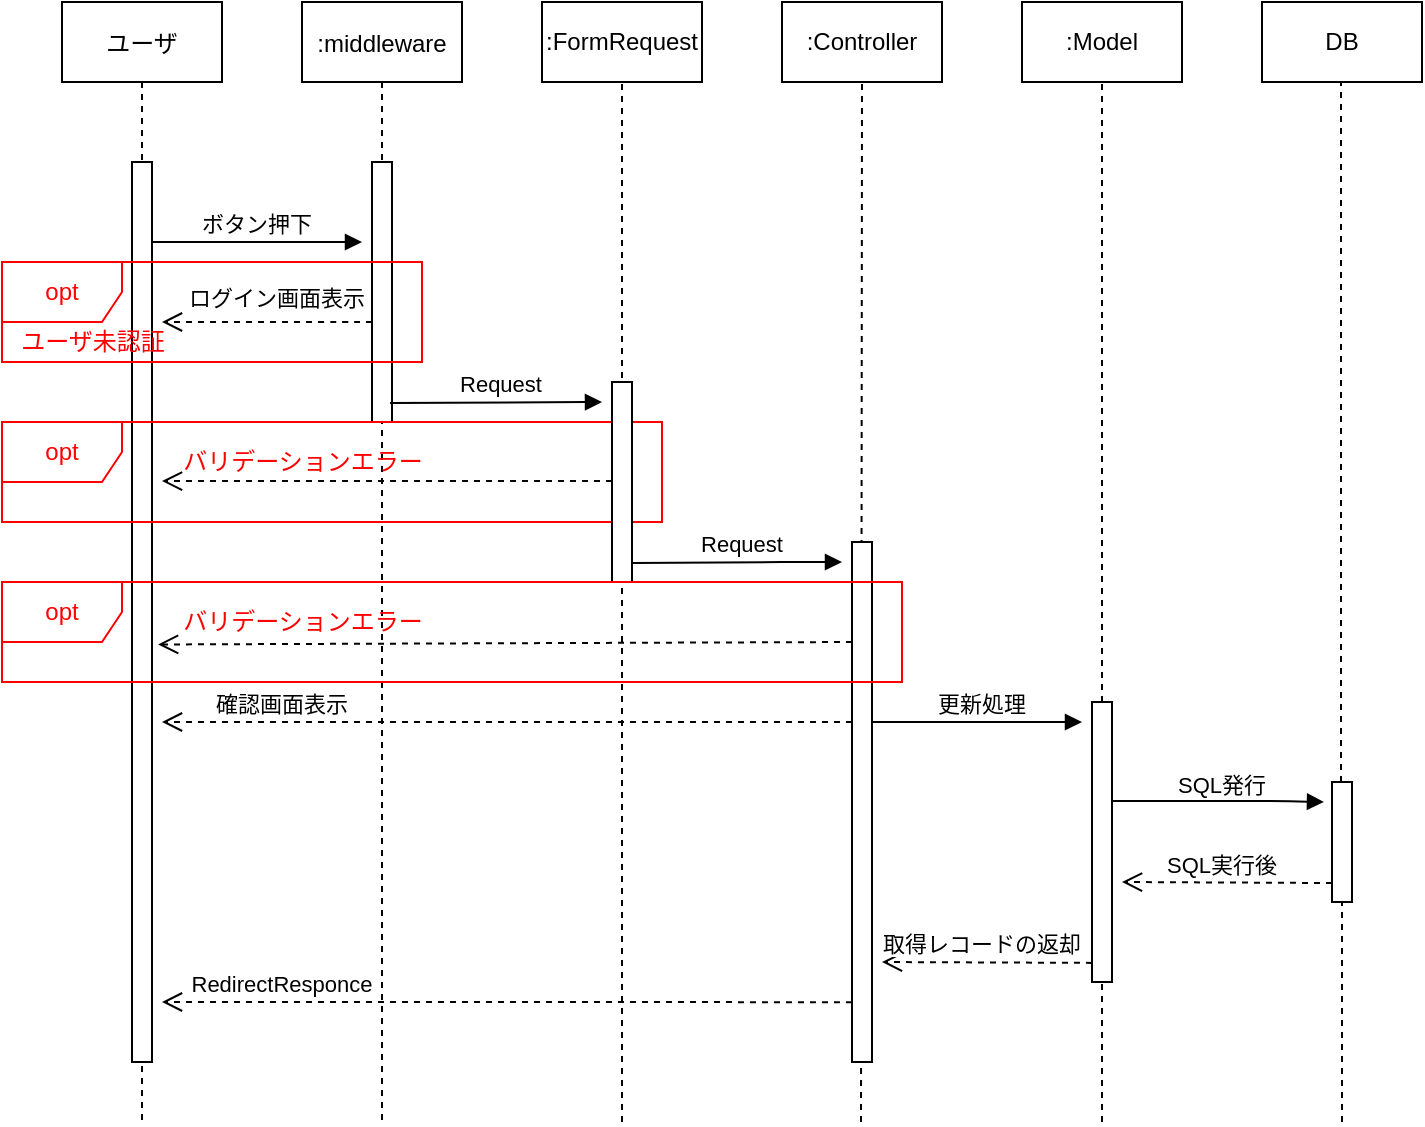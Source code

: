 <mxfile version="17.4.6" type="github">
  <diagram id="kgpKYQtTHZ0yAKxKKP6v" name="Page-1">
    <mxGraphModel dx="1130" dy="687" grid="1" gridSize="10" guides="1" tooltips="1" connect="1" arrows="1" fold="1" page="1" pageScale="1" pageWidth="850" pageHeight="1100" math="0" shadow="0">
      <root>
        <mxCell id="0" />
        <mxCell id="1" parent="0" />
        <mxCell id="3nuBFxr9cyL0pnOWT2aG-1" value="ユーザ" style="shape=umlLifeline;perimeter=lifelinePerimeter;container=1;collapsible=0;recursiveResize=0;rounded=0;shadow=0;strokeWidth=1;" parent="1" vertex="1">
          <mxGeometry x="40" y="80" width="80" height="560" as="geometry" />
        </mxCell>
        <mxCell id="3nuBFxr9cyL0pnOWT2aG-2" value="" style="points=[];perimeter=orthogonalPerimeter;rounded=0;shadow=0;strokeWidth=1;" parent="3nuBFxr9cyL0pnOWT2aG-1" vertex="1">
          <mxGeometry x="35" y="80" width="10" height="450" as="geometry" />
        </mxCell>
        <mxCell id="3nuBFxr9cyL0pnOWT2aG-5" value=":middleware" style="shape=umlLifeline;perimeter=lifelinePerimeter;container=1;collapsible=0;recursiveResize=0;rounded=0;shadow=0;strokeWidth=1;" parent="1" vertex="1">
          <mxGeometry x="160" y="80" width="80" height="560" as="geometry" />
        </mxCell>
        <mxCell id="3nuBFxr9cyL0pnOWT2aG-6" value="" style="points=[];perimeter=orthogonalPerimeter;rounded=0;shadow=0;strokeWidth=1;" parent="3nuBFxr9cyL0pnOWT2aG-5" vertex="1">
          <mxGeometry x="35" y="80" width="10" height="130" as="geometry" />
        </mxCell>
        <mxCell id="lYFfkbvWak5rd_vfTRGr-43" value="&lt;font color=&quot;#ff0000&quot;&gt;opt&lt;/font&gt;" style="shape=umlFrame;whiteSpace=wrap;html=1;fillColor=#FFFFFF;strokeColor=#FF0000;" vertex="1" parent="3nuBFxr9cyL0pnOWT2aG-5">
          <mxGeometry x="-150" y="210" width="330" height="50" as="geometry" />
        </mxCell>
        <mxCell id="lYFfkbvWak5rd_vfTRGr-42" value="&lt;font color=&quot;#ff0000&quot;&gt;opt&lt;/font&gt;" style="shape=umlFrame;whiteSpace=wrap;html=1;strokeColor=#FF0000;shadow=0;" vertex="1" parent="3nuBFxr9cyL0pnOWT2aG-5">
          <mxGeometry x="-150" y="130" width="210" height="50" as="geometry" />
        </mxCell>
        <mxCell id="lYFfkbvWak5rd_vfTRGr-46" value="バリデーションエラー" style="text;html=1;resizable=0;autosize=1;align=center;verticalAlign=middle;points=[];fillColor=none;strokeColor=none;rounded=0;shadow=0;fontFamily=Helvetica;fontSize=12;fontColor=#FF0000;" vertex="1" parent="3nuBFxr9cyL0pnOWT2aG-5">
          <mxGeometry x="-70" y="220" width="140" height="20" as="geometry" />
        </mxCell>
        <mxCell id="3nuBFxr9cyL0pnOWT2aG-7" value="ログイン画面表示&#xa;" style="verticalAlign=bottom;endArrow=open;dashed=1;endSize=8;shadow=0;strokeWidth=1;" parent="1" source="3nuBFxr9cyL0pnOWT2aG-6" edge="1">
          <mxGeometry x="-0.091" y="10" relative="1" as="geometry">
            <mxPoint x="90" y="240" as="targetPoint" />
            <mxPoint x="190" y="220" as="sourcePoint" />
            <Array as="points">
              <mxPoint x="180" y="240" />
              <mxPoint x="120" y="240" />
            </Array>
            <mxPoint as="offset" />
          </mxGeometry>
        </mxCell>
        <mxCell id="3nuBFxr9cyL0pnOWT2aG-8" value="ボタン押下" style="verticalAlign=bottom;endArrow=block;shadow=0;strokeWidth=1;" parent="1" source="3nuBFxr9cyL0pnOWT2aG-2" edge="1">
          <mxGeometry relative="1" as="geometry">
            <mxPoint x="275" y="160" as="sourcePoint" />
            <mxPoint x="190" y="200" as="targetPoint" />
            <Array as="points">
              <mxPoint x="120" y="200" />
              <mxPoint x="170" y="200" />
            </Array>
          </mxGeometry>
        </mxCell>
        <mxCell id="lYFfkbvWak5rd_vfTRGr-2" value="&lt;font style=&quot;vertical-align: inherit&quot;&gt;&lt;font style=&quot;vertical-align: inherit&quot;&gt;:FormRequest&lt;/font&gt;&lt;/font&gt;" style="rounded=0;whiteSpace=wrap;html=1;" vertex="1" parent="1">
          <mxGeometry x="280" y="80" width="80" height="40" as="geometry" />
        </mxCell>
        <mxCell id="lYFfkbvWak5rd_vfTRGr-3" value="&lt;font style=&quot;vertical-align: inherit&quot;&gt;&lt;font style=&quot;vertical-align: inherit&quot;&gt;:Controller&lt;/font&gt;&lt;/font&gt;" style="rounded=0;whiteSpace=wrap;html=1;" vertex="1" parent="1">
          <mxGeometry x="400" y="80" width="80" height="40" as="geometry" />
        </mxCell>
        <mxCell id="lYFfkbvWak5rd_vfTRGr-5" value="&lt;font style=&quot;vertical-align: inherit&quot;&gt;&lt;font style=&quot;vertical-align: inherit&quot;&gt;:Model&lt;/font&gt;&lt;/font&gt;" style="whiteSpace=wrap;html=1;rounded=0;" vertex="1" parent="1">
          <mxGeometry x="520" y="80" width="80" height="40" as="geometry" />
        </mxCell>
        <mxCell id="lYFfkbvWak5rd_vfTRGr-8" value="&lt;font style=&quot;vertical-align: inherit&quot;&gt;&lt;font style=&quot;vertical-align: inherit&quot;&gt;DB&lt;/font&gt;&lt;/font&gt;" style="whiteSpace=wrap;html=1;rounded=0;" vertex="1" parent="1">
          <mxGeometry x="640" y="80" width="80" height="40" as="geometry" />
        </mxCell>
        <mxCell id="lYFfkbvWak5rd_vfTRGr-10" value="" style="endArrow=none;dashed=1;html=1;rounded=0;entryX=0.5;entryY=1;entryDx=0;entryDy=0;" edge="1" parent="1" target="lYFfkbvWak5rd_vfTRGr-2">
          <mxGeometry width="50" height="50" relative="1" as="geometry">
            <mxPoint x="320" y="640" as="sourcePoint" />
            <mxPoint x="240" y="320" as="targetPoint" />
          </mxGeometry>
        </mxCell>
        <mxCell id="lYFfkbvWak5rd_vfTRGr-11" value="" style="endArrow=none;dashed=1;html=1;rounded=0;entryX=0.5;entryY=1;entryDx=0;entryDy=0;startArrow=none;" edge="1" parent="1" source="lYFfkbvWak5rd_vfTRGr-29" target="lYFfkbvWak5rd_vfTRGr-5">
          <mxGeometry width="50" height="50" relative="1" as="geometry">
            <mxPoint x="560" y="640" as="sourcePoint" />
            <mxPoint x="559.5" y="200" as="targetPoint" />
          </mxGeometry>
        </mxCell>
        <mxCell id="lYFfkbvWak5rd_vfTRGr-12" value="" style="endArrow=none;dashed=1;html=1;rounded=0;entryX=0.5;entryY=1;entryDx=0;entryDy=0;" edge="1" parent="1" target="lYFfkbvWak5rd_vfTRGr-3">
          <mxGeometry width="50" height="50" relative="1" as="geometry">
            <mxPoint x="439.5" y="640" as="sourcePoint" />
            <mxPoint x="439.5" y="200" as="targetPoint" />
          </mxGeometry>
        </mxCell>
        <mxCell id="lYFfkbvWak5rd_vfTRGr-13" value="" style="endArrow=none;dashed=1;html=1;rounded=0;entryX=0.5;entryY=1;entryDx=0;entryDy=0;startArrow=none;" edge="1" parent="1" source="lYFfkbvWak5rd_vfTRGr-31">
          <mxGeometry width="50" height="50" relative="1" as="geometry">
            <mxPoint x="680" y="640" as="sourcePoint" />
            <mxPoint x="679.5" y="120" as="targetPoint" />
          </mxGeometry>
        </mxCell>
        <mxCell id="lYFfkbvWak5rd_vfTRGr-19" value="" style="verticalAlign=bottom;endArrow=open;dashed=1;endSize=8;exitX=0;exitY=0.95;shadow=0;strokeWidth=1;" edge="1" parent="1">
          <mxGeometry x="0.378" relative="1" as="geometry">
            <mxPoint x="90" y="319.52" as="targetPoint" />
            <mxPoint x="315" y="319.52" as="sourcePoint" />
            <mxPoint as="offset" />
          </mxGeometry>
        </mxCell>
        <mxCell id="lYFfkbvWak5rd_vfTRGr-24" value="Request" style="verticalAlign=bottom;endArrow=block;shadow=0;strokeWidth=1;exitX=0.9;exitY=0.927;exitDx=0;exitDy=0;exitPerimeter=0;" edge="1" parent="1" source="3nuBFxr9cyL0pnOWT2aG-6">
          <mxGeometry x="0.048" relative="1" as="geometry">
            <mxPoint x="210" y="280" as="sourcePoint" />
            <mxPoint x="310" y="280" as="targetPoint" />
            <Array as="points" />
            <mxPoint as="offset" />
          </mxGeometry>
        </mxCell>
        <mxCell id="lYFfkbvWak5rd_vfTRGr-25" value="" style="points=[];perimeter=orthogonalPerimeter;rounded=0;shadow=0;strokeWidth=1;" vertex="1" parent="1">
          <mxGeometry x="315" y="270" width="10" height="100" as="geometry" />
        </mxCell>
        <mxCell id="lYFfkbvWak5rd_vfTRGr-26" value="Request" style="verticalAlign=bottom;endArrow=block;shadow=0;strokeWidth=1;exitX=1;exitY=0.905;exitDx=0;exitDy=0;exitPerimeter=0;" edge="1" parent="1" source="lYFfkbvWak5rd_vfTRGr-25">
          <mxGeometry x="0.048" relative="1" as="geometry">
            <mxPoint x="350" y="360" as="sourcePoint" />
            <mxPoint x="430" y="360" as="targetPoint" />
            <Array as="points">
              <mxPoint x="410" y="360" />
            </Array>
            <mxPoint as="offset" />
          </mxGeometry>
        </mxCell>
        <mxCell id="lYFfkbvWak5rd_vfTRGr-27" value="" style="points=[];perimeter=orthogonalPerimeter;rounded=0;shadow=0;strokeWidth=1;" vertex="1" parent="1">
          <mxGeometry x="435" y="350" width="10" height="260" as="geometry" />
        </mxCell>
        <mxCell id="lYFfkbvWak5rd_vfTRGr-30" value="更新処理" style="verticalAlign=bottom;endArrow=block;shadow=0;strokeWidth=1;" edge="1" parent="1">
          <mxGeometry x="0.048" relative="1" as="geometry">
            <mxPoint x="445" y="440" as="sourcePoint" />
            <mxPoint x="550" y="440" as="targetPoint" />
            <Array as="points">
              <mxPoint x="525" y="440" />
            </Array>
            <mxPoint as="offset" />
          </mxGeometry>
        </mxCell>
        <mxCell id="lYFfkbvWak5rd_vfTRGr-33" value="SQL発行" style="verticalAlign=bottom;endArrow=block;shadow=0;strokeWidth=1;entryX=-0.4;entryY=0.105;entryDx=0;entryDy=0;entryPerimeter=0;" edge="1" parent="1">
          <mxGeometry x="0.038" relative="1" as="geometry">
            <mxPoint x="565" y="479.5" as="sourcePoint" />
            <mxPoint x="671" y="480" as="targetPoint" />
            <Array as="points">
              <mxPoint x="645" y="479.5" />
            </Array>
            <mxPoint y="1" as="offset" />
          </mxGeometry>
        </mxCell>
        <mxCell id="lYFfkbvWak5rd_vfTRGr-34" value="RedirectResponce" style="verticalAlign=bottom;endArrow=open;dashed=1;endSize=8;shadow=0;strokeWidth=1;exitX=0;exitY=0.885;exitDx=0;exitDy=0;exitPerimeter=0;" edge="1" parent="1" source="lYFfkbvWak5rd_vfTRGr-27">
          <mxGeometry x="0.652" relative="1" as="geometry">
            <mxPoint x="90" y="580" as="targetPoint" />
            <mxPoint x="430" y="440" as="sourcePoint" />
            <mxPoint as="offset" />
            <Array as="points">
              <mxPoint x="280" y="580" />
            </Array>
          </mxGeometry>
        </mxCell>
        <mxCell id="lYFfkbvWak5rd_vfTRGr-29" value="" style="points=[];perimeter=orthogonalPerimeter;rounded=0;shadow=0;strokeWidth=1;" vertex="1" parent="1">
          <mxGeometry x="555" y="430" width="10" height="140" as="geometry" />
        </mxCell>
        <mxCell id="lYFfkbvWak5rd_vfTRGr-36" value="" style="endArrow=none;dashed=1;html=1;rounded=0;" edge="1" parent="1" target="lYFfkbvWak5rd_vfTRGr-29">
          <mxGeometry width="50" height="50" relative="1" as="geometry">
            <mxPoint x="560" y="640" as="sourcePoint" />
            <mxPoint x="560" y="120" as="targetPoint" />
          </mxGeometry>
        </mxCell>
        <mxCell id="lYFfkbvWak5rd_vfTRGr-31" value="" style="points=[];perimeter=orthogonalPerimeter;rounded=0;shadow=0;strokeWidth=1;" vertex="1" parent="1">
          <mxGeometry x="675" y="470" width="10" height="60" as="geometry" />
        </mxCell>
        <mxCell id="lYFfkbvWak5rd_vfTRGr-37" value="" style="endArrow=none;dashed=1;html=1;rounded=0;entryX=0.5;entryY=1;entryDx=0;entryDy=0;startArrow=none;" edge="1" parent="1" target="lYFfkbvWak5rd_vfTRGr-31">
          <mxGeometry width="50" height="50" relative="1" as="geometry">
            <mxPoint x="680" y="640" as="sourcePoint" />
            <mxPoint x="679.5" y="120" as="targetPoint" />
          </mxGeometry>
        </mxCell>
        <mxCell id="lYFfkbvWak5rd_vfTRGr-38" value="SQL実行後" style="verticalAlign=bottom;endArrow=open;dashed=1;endSize=8;shadow=0;strokeWidth=1;exitX=0;exitY=0.842;exitDx=0;exitDy=0;exitPerimeter=0;" edge="1" parent="1" source="lYFfkbvWak5rd_vfTRGr-31">
          <mxGeometry x="0.048" relative="1" as="geometry">
            <mxPoint x="570" y="520" as="targetPoint" />
            <mxPoint x="670" y="520" as="sourcePoint" />
            <mxPoint as="offset" />
          </mxGeometry>
        </mxCell>
        <mxCell id="lYFfkbvWak5rd_vfTRGr-39" value="取得レコードの返却" style="verticalAlign=bottom;endArrow=open;dashed=1;endSize=8;exitX=0;exitY=0.344;shadow=0;strokeWidth=1;exitDx=0;exitDy=0;exitPerimeter=0;" edge="1" parent="1">
          <mxGeometry x="0.048" relative="1" as="geometry">
            <mxPoint x="450" y="560" as="targetPoint" />
            <mxPoint x="555" y="560.44" as="sourcePoint" />
            <mxPoint as="offset" />
          </mxGeometry>
        </mxCell>
        <mxCell id="lYFfkbvWak5rd_vfTRGr-44" value="&lt;font color=&quot;#ff0000&quot;&gt;ユーザ未認証&lt;/font&gt;" style="text;html=1;resizable=0;autosize=1;align=center;verticalAlign=middle;points=[];fillColor=none;strokeColor=none;rounded=0;shadow=0;" vertex="1" parent="1">
          <mxGeometry x="10" y="240" width="90" height="20" as="geometry" />
        </mxCell>
        <mxCell id="lYFfkbvWak5rd_vfTRGr-17" value="確認画面表示" style="verticalAlign=bottom;endArrow=open;dashed=1;endSize=8;exitX=0;exitY=0.95;shadow=0;strokeWidth=1;" edge="1" parent="1">
          <mxGeometry x="0.652" relative="1" as="geometry">
            <mxPoint x="90" y="440" as="targetPoint" />
            <mxPoint x="435" y="440.0" as="sourcePoint" />
            <mxPoint as="offset" />
          </mxGeometry>
        </mxCell>
        <mxCell id="lYFfkbvWak5rd_vfTRGr-47" value="&lt;font color=&quot;#ff0000&quot;&gt;opt&lt;/font&gt;" style="shape=umlFrame;whiteSpace=wrap;html=1;fillColor=#FFFFFF;strokeColor=#FF0000;" vertex="1" parent="1">
          <mxGeometry x="10" y="370" width="450" height="50" as="geometry" />
        </mxCell>
        <mxCell id="lYFfkbvWak5rd_vfTRGr-48" value="" style="verticalAlign=bottom;endArrow=open;dashed=1;endSize=8;shadow=0;strokeWidth=1;entryX=-0.014;entryY=1.062;entryDx=0;entryDy=0;entryPerimeter=0;" edge="1" parent="1" target="lYFfkbvWak5rd_vfTRGr-49">
          <mxGeometry x="0.378" relative="1" as="geometry">
            <mxPoint x="205" y="400" as="targetPoint" />
            <mxPoint x="435" y="400" as="sourcePoint" />
            <mxPoint as="offset" />
          </mxGeometry>
        </mxCell>
        <mxCell id="lYFfkbvWak5rd_vfTRGr-49" value="バリデーションエラー" style="text;html=1;resizable=0;autosize=1;align=center;verticalAlign=middle;points=[];fillColor=none;strokeColor=none;rounded=0;shadow=0;fontFamily=Helvetica;fontSize=12;fontColor=#FF0000;" vertex="1" parent="1">
          <mxGeometry x="90" y="380" width="140" height="20" as="geometry" />
        </mxCell>
      </root>
    </mxGraphModel>
  </diagram>
</mxfile>
